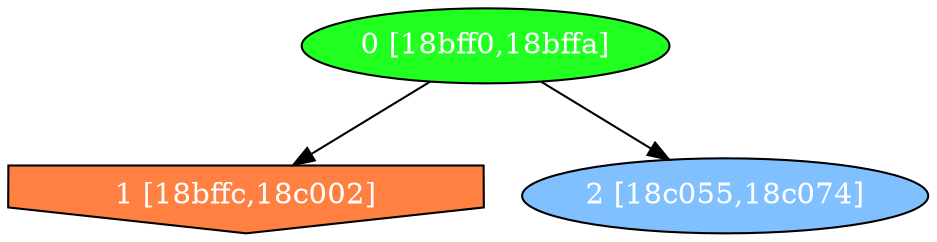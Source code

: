 diGraph libnss3{
	libnss3_0  [style=filled fillcolor="#20FF20" fontcolor="#ffffff" shape=oval label="0 [18bff0,18bffa]"]
	libnss3_1  [style=filled fillcolor="#FF8040" fontcolor="#ffffff" shape=invhouse label="1 [18bffc,18c002]"]
	libnss3_2  [style=filled fillcolor="#80C0FF" fontcolor="#ffffff" shape=oval label="2 [18c055,18c074]"]

	libnss3_0 -> libnss3_1
	libnss3_0 -> libnss3_2
}
